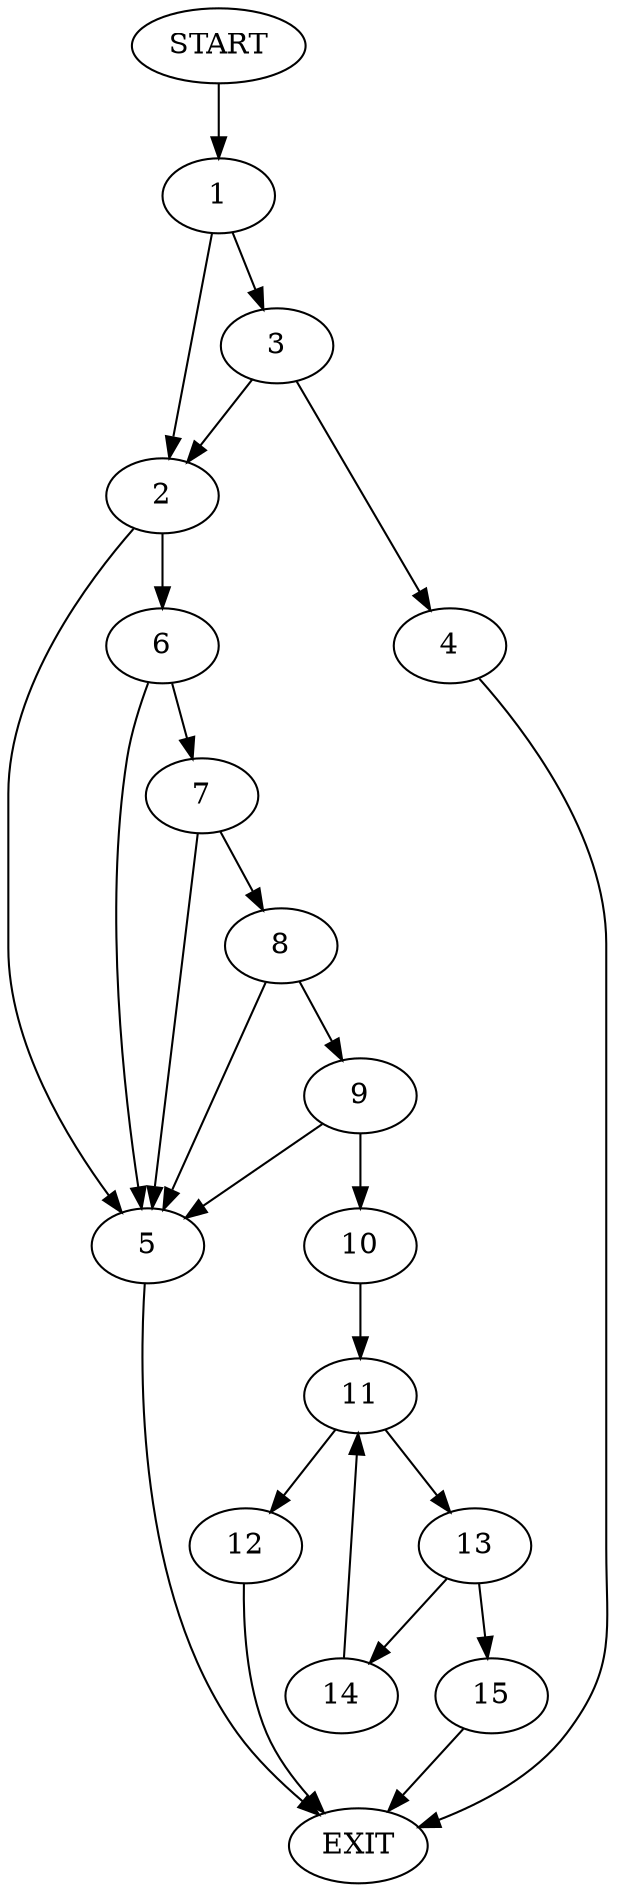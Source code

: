 digraph {
0 [label="START"]
16 [label="EXIT"]
0 -> 1
1 -> 2
1 -> 3
3 -> 2
3 -> 4
2 -> 5
2 -> 6
4 -> 16
5 -> 16
6 -> 5
6 -> 7
7 -> 5
7 -> 8
8 -> 5
8 -> 9
9 -> 5
9 -> 10
10 -> 11
11 -> 12
11 -> 13
13 -> 14
13 -> 15
12 -> 16
14 -> 11
15 -> 16
}
